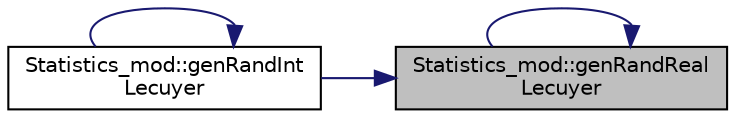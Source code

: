 digraph "Statistics_mod::genRandRealLecuyer"
{
 // LATEX_PDF_SIZE
  edge [fontname="Helvetica",fontsize="10",labelfontname="Helvetica",labelfontsize="10"];
  node [fontname="Helvetica",fontsize="10",shape=record];
  rankdir="RL";
  Node1 [label="Statistics_mod::genRandReal\lLecuyer",height=0.2,width=0.4,color="black", fillcolor="grey75", style="filled", fontcolor="black",tooltip="Return a single-precision uniformly-distributed random real-valued number in the range [0,..."];
  Node1 -> Node2 [dir="back",color="midnightblue",fontsize="10",style="solid",fontname="Helvetica"];
  Node2 [label="Statistics_mod::genRandInt\lLecuyer",height=0.2,width=0.4,color="black", fillcolor="white", style="filled",URL="$namespaceStatistics__mod.html#a4e1f5e7ca5b647de05970089ba0dc64b",tooltip="Return an integer uniformly-distributed random integer-valued number in the range [lowerBound ,..."];
  Node2 -> Node2 [dir="back",color="midnightblue",fontsize="10",style="solid",fontname="Helvetica"];
  Node1 -> Node1 [dir="back",color="midnightblue",fontsize="10",style="solid",fontname="Helvetica"];
}
